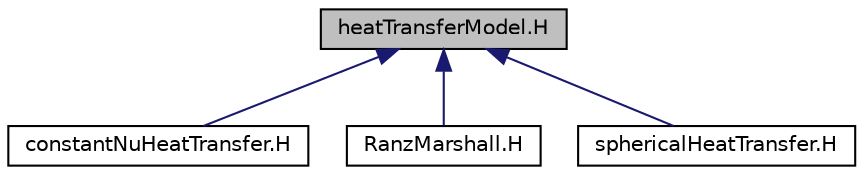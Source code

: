 digraph "heatTransferModel.H"
{
  bgcolor="transparent";
  edge [fontname="Helvetica",fontsize="10",labelfontname="Helvetica",labelfontsize="10"];
  node [fontname="Helvetica",fontsize="10",shape=record];
  Node4 [label="heatTransferModel.H",height=0.2,width=0.4,color="black", fillcolor="grey75", style="filled", fontcolor="black"];
  Node4 -> Node5 [dir="back",color="midnightblue",fontsize="10",style="solid",fontname="Helvetica"];
  Node5 [label="constantNuHeatTransfer.H",height=0.2,width=0.4,color="black",URL="$a01712.html"];
  Node4 -> Node6 [dir="back",color="midnightblue",fontsize="10",style="solid",fontname="Helvetica"];
  Node6 [label="RanzMarshall.H",height=0.2,width=0.4,color="black",URL="$a01727.html"];
  Node4 -> Node7 [dir="back",color="midnightblue",fontsize="10",style="solid",fontname="Helvetica"];
  Node7 [label="sphericalHeatTransfer.H",height=0.2,width=0.4,color="black",URL="$a01733.html"];
}
